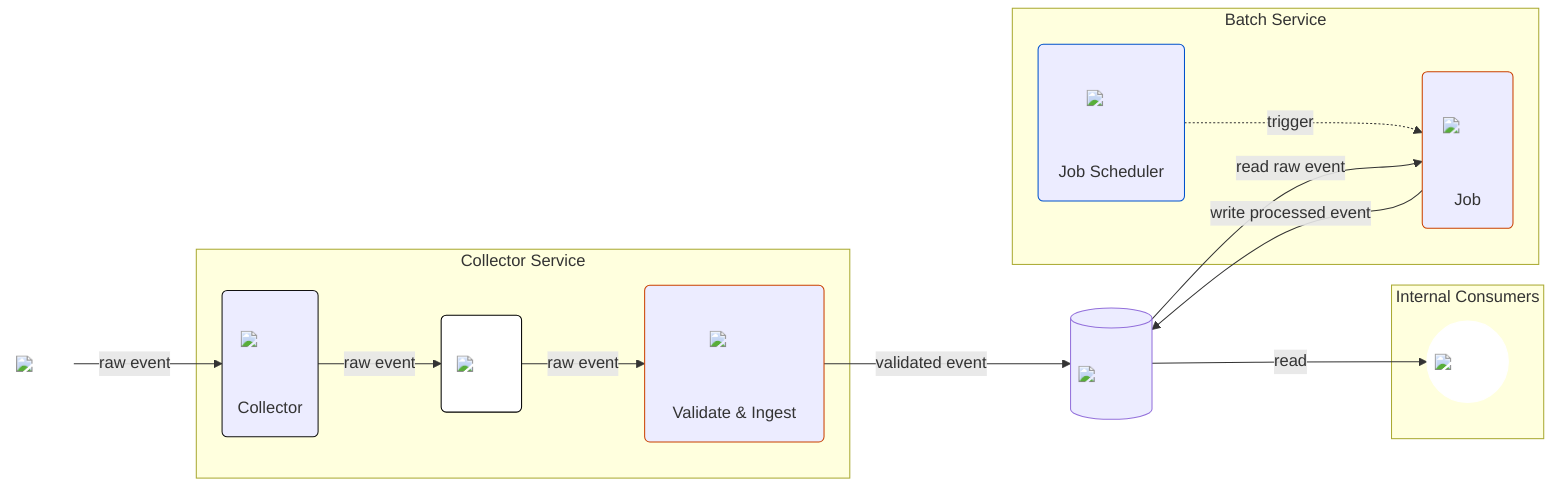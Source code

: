 %% docs/resources/diagrams/clickstream-diagram.png

graph LR
%% Components
    client((
        <div style="width:48px;height:auto;">
            <img src="https://raw.githubusercontent.com/gist/csgn/bf32c290e6a395de55268f75f0e5af2f/raw/f4477914c6a4027c1ee4a047cf80a56829931b1b/user.svg"/>
        </div>
    ))

    collector(
        <div style="width:48px;height:auto;margin:0 3px;">
            <img src="https://raw.githubusercontent.com/gist/csgn/bf32c290e6a395de55268f75f0e5af2f/raw/7e32bac6bfbbc40b314eff31adab396f3854b1c1/golang.svg"/>
        </div>
        Collector
    )

    collector_broker(
        <div style="width:48px;height:auto">
            <img src="https://raw.githubusercontent.com/gist/csgn/bf32c290e6a395de55268f75f0e5af2f/raw/7e32bac6bfbbc40b314eff31adab396f3854b1c1/apache-kafka.svg"/>
        </div>
    )

    collector_ingest(
        <div style="width:48px;height:auto;margin:5px 48px;">
            <img src="https://raw.githubusercontent.com/gist/csgn/bf32c290e6a395de55268f75f0e5af2f/raw/7e32bac6bfbbc40b314eff31adab396f3854b1c1/apache-spark.svg"/>
        </div>
        Validate & Ingest
    )

    hdfs[(
        <div style="width:64px;height:auto;">
            <img src="https://raw.githubusercontent.com/gist/csgn/bf32c290e6a395de55268f75f0e5af2f/raw/7e32bac6bfbbc40b314eff31adab396f3854b1c1/apache-hadoop.svg"/>
        </div>  
    )]

    batch_job(
        <div style="width:48px;height:auto;margin:5px 5px;">
            <img src="https://raw.githubusercontent.com/gist/csgn/bf32c290e6a395de55268f75f0e5af2f/raw/7e32bac6bfbbc40b314eff31adab396f3854b1c1/apache-spark.svg"/>
        </div>
        Job
    )

    batch_airflow_scheduler(
        <div style="width:48px;height:auto;margin:5px 32px;">
            <img src="https://raw.githubusercontent.com/gist/csgn/bf32c290e6a395de55268f75f0e5af2f/raw/7e32bac6bfbbc40b314eff31adab396f3854b1c1/apache-airflow.svg"/>
        </div>
        Job Scheduler
    )

    internal_consumers((
        <div style="width:64px;height:auto;">
            <img src="https://raw.githubusercontent.com/gist/csgn/bf32c290e6a395de55268f75f0e5af2f/raw/88157206502ff6c077a9946767a28f35a6e12e08/users.svg"/>
        </div>
    ))

    %% Styles
        style client                    stroke:#ffffff,fill:#ffffff
        style collector                 stroke:#111111
        style collector_broker          stroke:#000000,fill:#ffffff
        style collector_ingest          stroke:#ca4000
        style batch_job                 stroke:#ca4000
        style batch_airflow_scheduler   stroke:#0052cc
        style internal_consumers        stroke:#ffffff,fill:#ffffff
    %% %
%% %

%% Subgraphs
    subgraph Collector Service
        collector
        collector_broker
        collector_ingest
    end

    subgraph Batch Service
        batch_job
        batch_airflow_scheduler
    end

    subgraph Internal Consumers
        internal_consumers
    end

    %% Styles
    %% %
%% %

%% Relations
    client    --raw event--> collector
    collector --raw event--> collector_broker --raw event--> collector_ingest --validated event--> hdfs

    batch_airflow_scheduler -.trigger.->               batch_job        
    hdfs                    --read raw event-->        batch_job
    batch_job               --write processed event--> hdfs

    hdfs --read--> internal_consumers
%% %